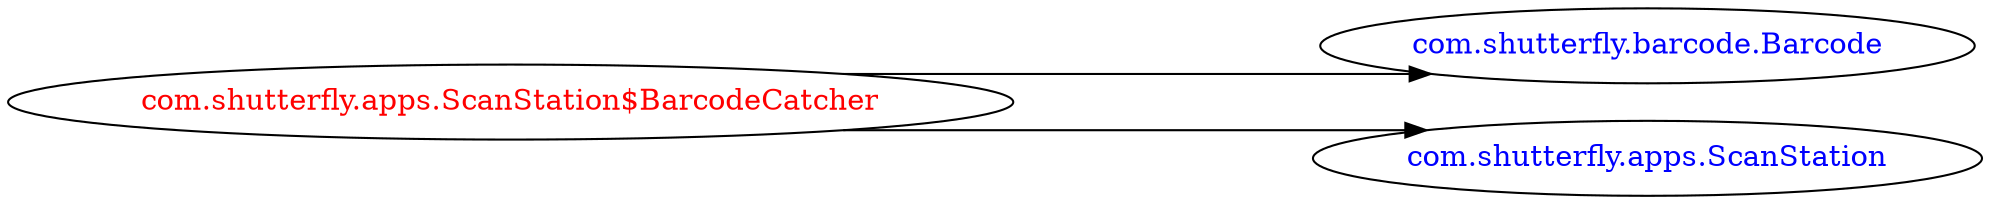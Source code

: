 digraph dependencyGraph {
 concentrate=true;
 ranksep="2.0";
 rankdir="LR"; 
 splines="ortho";
"com.shutterfly.apps.ScanStation$BarcodeCatcher" [fontcolor="red"];
"com.shutterfly.barcode.Barcode" [ fontcolor="blue" ];
"com.shutterfly.apps.ScanStation$BarcodeCatcher"->"com.shutterfly.barcode.Barcode";
"com.shutterfly.apps.ScanStation" [ fontcolor="blue" ];
"com.shutterfly.apps.ScanStation$BarcodeCatcher"->"com.shutterfly.apps.ScanStation";
}